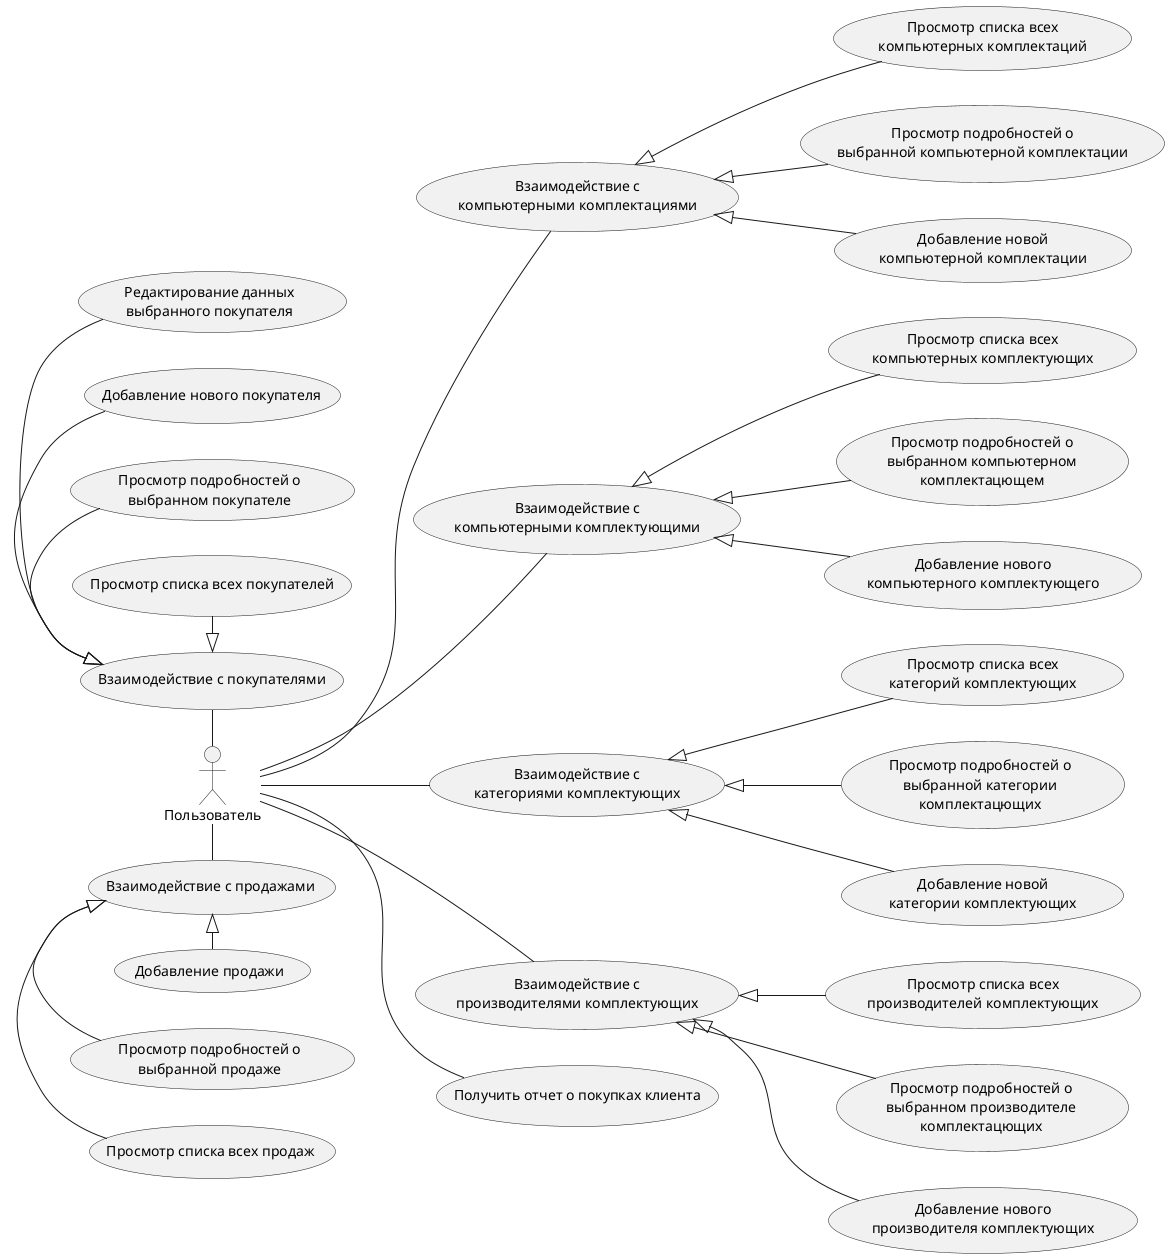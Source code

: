 ﻿@startuml
'https://plantuml.com/use-case-diagram

left to right direction

:Пользователь: as user

(Взаимодействие с продажами) as salesInteraction
user -right- salesInteraction
salesInteraction <|-right- (Просмотр списка всех продаж)
salesInteraction <|-right- (Просмотр подробностей о\nвыбранной продаже)
salesInteraction <|-right- (Добавление продажи)

(Взаимодействие с покупателями) as customersInteraction
user -left- customersInteraction
customersInteraction <|-left- (Просмотр списка всех покупателей)
customersInteraction <|-left- (Просмотр подробностей о\nвыбранном покупателе)
customersInteraction <|-left- (Добавление нового покупателя)
customersInteraction <|-left- (Редактирование данных\nвыбранного покупателя)

(Взаимодействие с\nкомпьютерными комплектациями) as configurationsInteraction
user -- configurationsInteraction
configurationsInteraction <|-- (Просмотр списка всех\nкомпьютерных комплектаций)
configurationsInteraction <|-- (Просмотр подробностей о\nвыбранной компьютерной комплектации)
configurationsInteraction <|-- (Добавление новой\nкомпьютерной комплектации)

(Взаимодействие с\nкомпьютерными комплектующими) as componentsInteraction
user -- componentsInteraction
componentsInteraction <|-- (Просмотр списка всех\nкомпьютерных комплектующих)
componentsInteraction <|-- (Просмотр подробностей о\nвыбранном компьютерном\nкомплектацющем)
componentsInteraction <|-- (Добавление нового\nкомпьютерного комплектующего)

(Взаимодействие с\nкатегориями комплектующих) as categoriesInteraction
user -- categoriesInteraction
categoriesInteraction <|-- (Просмотр списка всех\nкатегорий комплектующих)
categoriesInteraction <|-- (Просмотр подробностей о\nвыбранной категории\nкомплектацющих)
categoriesInteraction <|-- (Добавление новой\nкатегории комплектующих)

(Взаимодействие с\nпроизводителями комплектующих) as manufacturersInteraction
user -- manufacturersInteraction
manufacturersInteraction <|-- (Просмотр списка всех\nпроизводителей комплектующих)
manufacturersInteraction <|-- (Просмотр подробностей о\nвыбранном производителе\nкомплектацющих)
manufacturersInteraction <|-- (Добавление нового\nпроизводителя комплектующих)

user -- (Получить отчет о покупках клиента)

@enduml